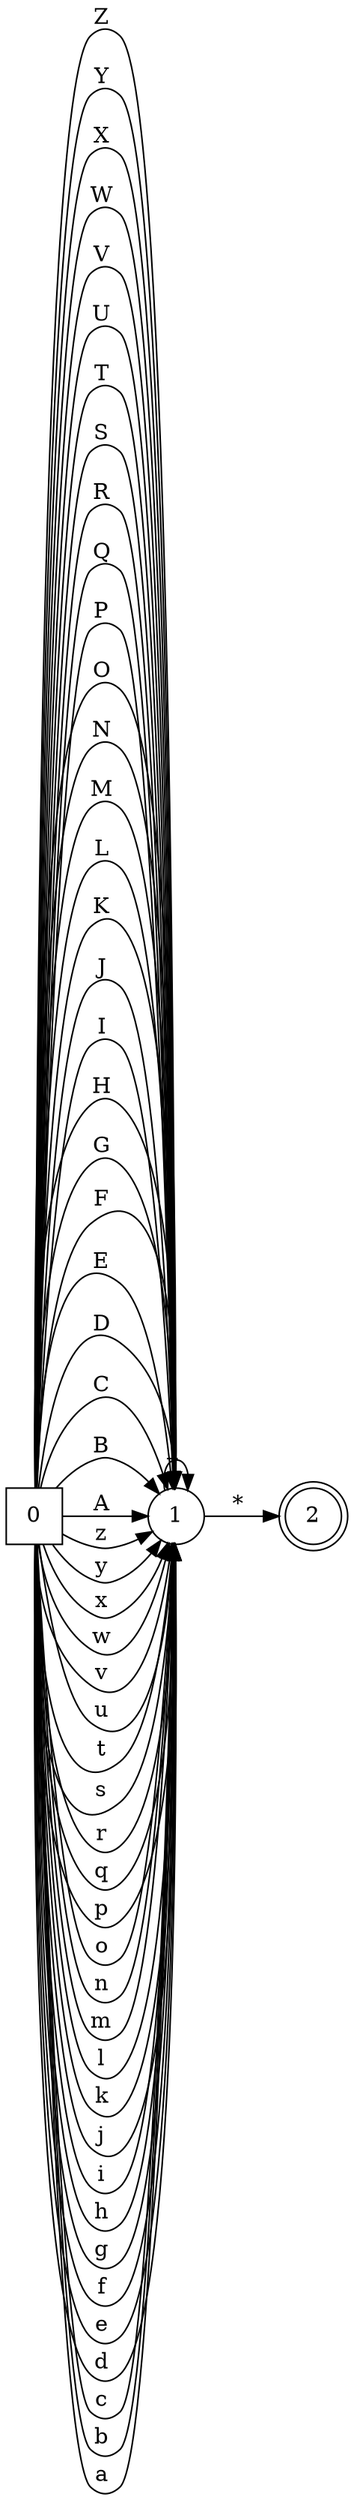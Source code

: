 digraph Generadoident1 {
rankdir=LR;
0 [ shape=square]
1 [ shape=circle]
2 [ shape=doublecircle]
0->1[label="Z "]
0->1[label="Y "]
0->1[label="X "]
0->1[label="W "]
0->1[label="V "]
0->1[label="U "]
0->1[label="T "]
0->1[label="S "]
0->1[label="R "]
0->1[label="Q "]
0->1[label="P "]
0->1[label="O "]
0->1[label="N "]
0->1[label="M "]
0->1[label="L "]
0->1[label="K "]
0->1[label="J "]
0->1[label="I "]
0->1[label="H "]
0->1[label="G "]
0->1[label="F "]
0->1[label="E "]
0->1[label="D "]
0->1[label="C "]
0->1[label="B "]
0->1[label="A "]
0->1[label="z "]
0->1[label="y "]
0->1[label="x "]
0->1[label="w "]
0->1[label="v "]
0->1[label="u "]
0->1[label="t "]
0->1[label="s "]
0->1[label="r "]
0->1[label="q "]
0->1[label="p "]
0->1[label="o "]
0->1[label="n "]
0->1[label="m "]
0->1[label="l "]
0->1[label="k "]
0->1[label="j "]
0->1[label="i "]
0->1[label="h "]
0->1[label="g "]
0->1[label="f "]
0->1[label="e "]
0->1[label="d "]
0->1[label="c "]
0->1[label="b "]
0->1[label="a "]
1->2[label="* "]
1->1[label="_ "]
}
